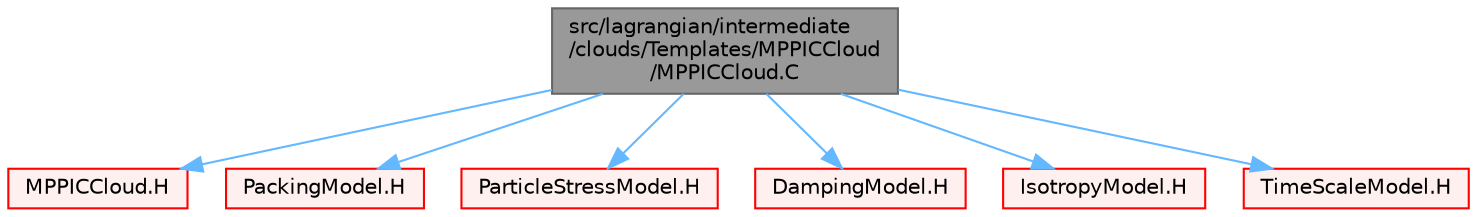 digraph "src/lagrangian/intermediate/clouds/Templates/MPPICCloud/MPPICCloud.C"
{
 // LATEX_PDF_SIZE
  bgcolor="transparent";
  edge [fontname=Helvetica,fontsize=10,labelfontname=Helvetica,labelfontsize=10];
  node [fontname=Helvetica,fontsize=10,shape=box,height=0.2,width=0.4];
  Node1 [id="Node000001",label="src/lagrangian/intermediate\l/clouds/Templates/MPPICCloud\l/MPPICCloud.C",height=0.2,width=0.4,color="gray40", fillcolor="grey60", style="filled", fontcolor="black",tooltip=" "];
  Node1 -> Node2 [id="edge1_Node000001_Node000002",color="steelblue1",style="solid",tooltip=" "];
  Node2 [id="Node000002",label="MPPICCloud.H",height=0.2,width=0.4,color="red", fillcolor="#FFF0F0", style="filled",URL="$MPPICCloud_8H.html",tooltip=" "];
  Node1 -> Node456 [id="edge2_Node000001_Node000456",color="steelblue1",style="solid",tooltip=" "];
  Node456 [id="Node000456",label="PackingModel.H",height=0.2,width=0.4,color="red", fillcolor="#FFF0F0", style="filled",URL="$PackingModel_8H.html",tooltip=" "];
  Node1 -> Node459 [id="edge3_Node000001_Node000459",color="steelblue1",style="solid",tooltip=" "];
  Node459 [id="Node000459",label="ParticleStressModel.H",height=0.2,width=0.4,color="red", fillcolor="#FFF0F0", style="filled",URL="$ParticleStressModel_8H.html",tooltip=" "];
  Node1 -> Node460 [id="edge4_Node000001_Node000460",color="steelblue1",style="solid",tooltip=" "];
  Node460 [id="Node000460",label="DampingModel.H",height=0.2,width=0.4,color="red", fillcolor="#FFF0F0", style="filled",URL="$DampingModel_8H.html",tooltip=" "];
  Node1 -> Node461 [id="edge5_Node000001_Node000461",color="steelblue1",style="solid",tooltip=" "];
  Node461 [id="Node000461",label="IsotropyModel.H",height=0.2,width=0.4,color="red", fillcolor="#FFF0F0", style="filled",URL="$IsotropyModel_8H.html",tooltip=" "];
  Node1 -> Node462 [id="edge6_Node000001_Node000462",color="steelblue1",style="solid",tooltip=" "];
  Node462 [id="Node000462",label="TimeScaleModel.H",height=0.2,width=0.4,color="red", fillcolor="#FFF0F0", style="filled",URL="$TimeScaleModel_8H.html",tooltip=" "];
}
